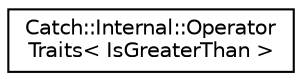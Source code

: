 digraph "Graphical Class Hierarchy"
{
  edge [fontname="Helvetica",fontsize="10",labelfontname="Helvetica",labelfontsize="10"];
  node [fontname="Helvetica",fontsize="10",shape=record];
  rankdir="LR";
  Node1 [label="Catch::Internal::Operator\lTraits\< IsGreaterThan \>",height=0.2,width=0.4,color="black", fillcolor="white", style="filled",URL="$dc/dec/structCatch_1_1Internal_1_1OperatorTraits_3_01IsGreaterThan_01_4.html"];
}
